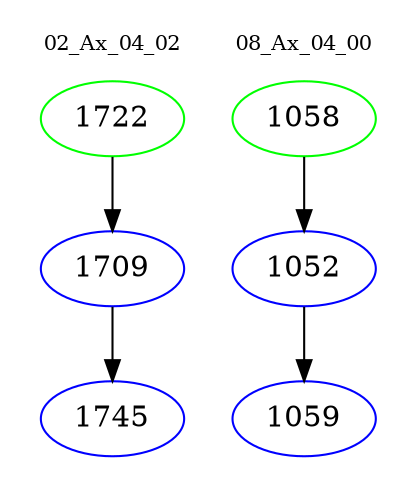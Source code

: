 digraph{
subgraph cluster_0 {
color = white
label = "02_Ax_04_02";
fontsize=10;
T0_1722 [label="1722", color="green"]
T0_1722 -> T0_1709 [color="black"]
T0_1709 [label="1709", color="blue"]
T0_1709 -> T0_1745 [color="black"]
T0_1745 [label="1745", color="blue"]
}
subgraph cluster_1 {
color = white
label = "08_Ax_04_00";
fontsize=10;
T1_1058 [label="1058", color="green"]
T1_1058 -> T1_1052 [color="black"]
T1_1052 [label="1052", color="blue"]
T1_1052 -> T1_1059 [color="black"]
T1_1059 [label="1059", color="blue"]
}
}
